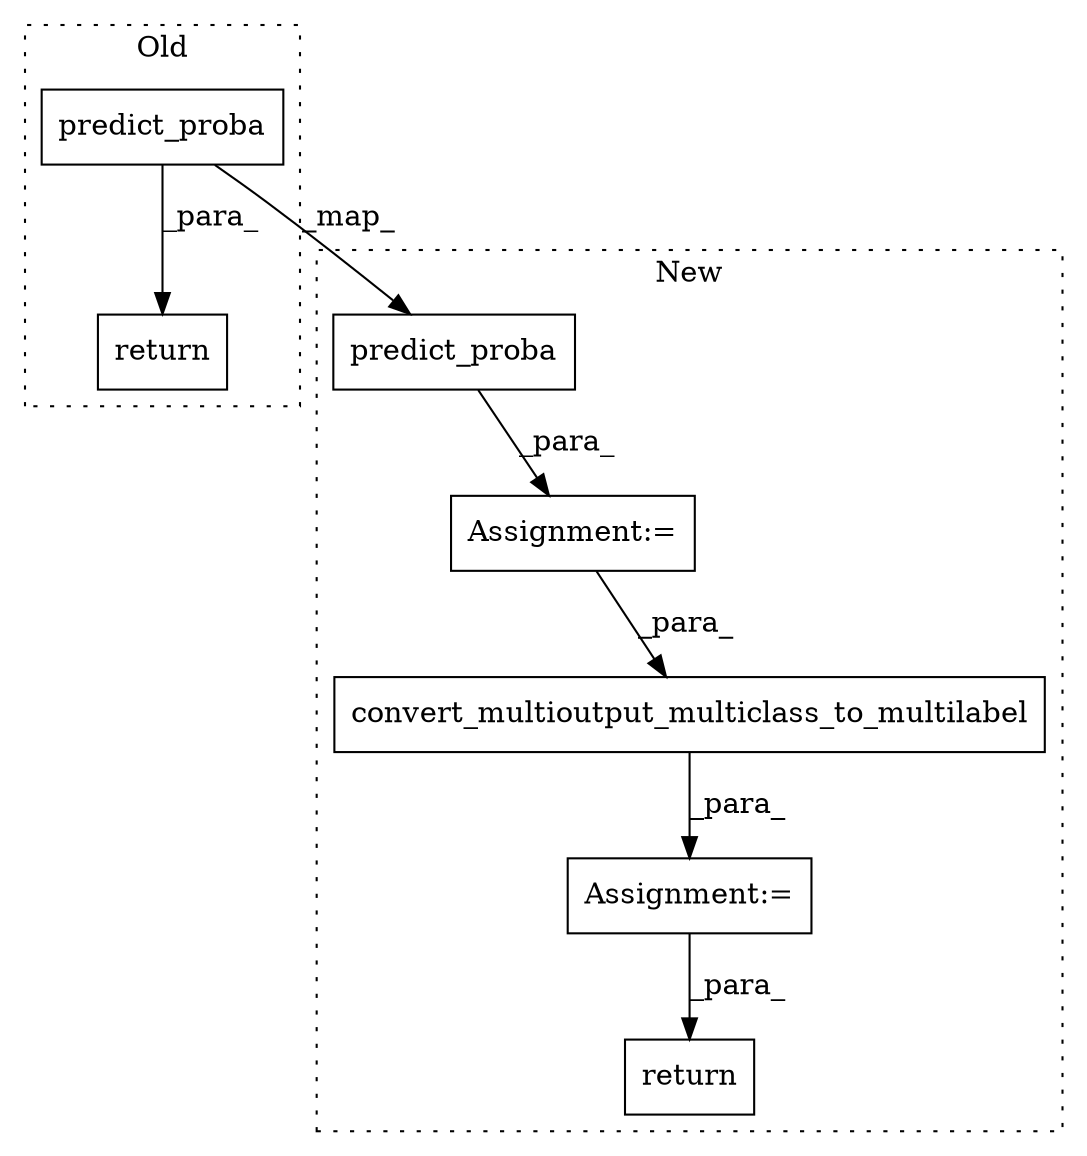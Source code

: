 digraph G {
subgraph cluster0 {
1 [label="return" a="41" s="1442" l="7" shape="box"];
5 [label="predict_proba" a="32" s="1479,1498" l="14,1" shape="box"];
label = "Old";
style="dotted";
}
subgraph cluster1 {
2 [label="convert_multioutput_multiclass_to_multilabel" a="32" s="1623,1674" l="45,1" shape="box"];
3 [label="Assignment:=" a="7" s="1559" l="1" shape="box"];
4 [label="Assignment:=" a="7" s="1622" l="1" shape="box"];
6 [label="predict_proba" a="32" s="1590,1609" l="14,1" shape="box"];
7 [label="return" a="41" s="1681" l="7" shape="box"];
label = "New";
style="dotted";
}
2 -> 4 [label="_para_"];
3 -> 2 [label="_para_"];
4 -> 7 [label="_para_"];
5 -> 1 [label="_para_"];
5 -> 6 [label="_map_"];
6 -> 3 [label="_para_"];
}